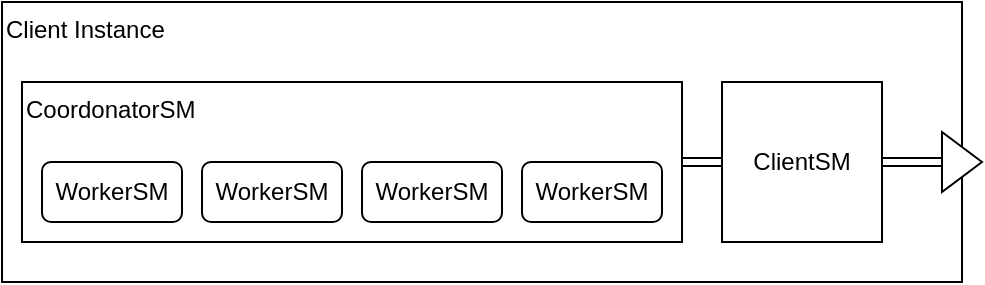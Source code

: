 <mxfile>
    <diagram id="TDNNtL3P45s_We0oL_m4" name="Page-1">
        <mxGraphModel dx="921" dy="554" grid="1" gridSize="10" guides="1" tooltips="1" connect="1" arrows="1" fold="1" page="1" pageScale="1" pageWidth="850" pageHeight="1100" math="0" shadow="0">
            <root>
                <mxCell id="0"/>
                <mxCell id="1" parent="0"/>
                <mxCell id="2" value="Client Instance" style="rounded=0;whiteSpace=wrap;html=1;align=left;verticalAlign=top;" vertex="1" parent="1">
                    <mxGeometry x="120" y="180" width="480" height="140" as="geometry"/>
                </mxCell>
                <mxCell id="3" value="" style="triangle;whiteSpace=wrap;html=1;" vertex="1" parent="1">
                    <mxGeometry x="590" y="245" width="20" height="30" as="geometry"/>
                </mxCell>
                <mxCell id="5" style="edgeStyle=none;html=1;shape=link;" edge="1" parent="1" source="4" target="3">
                    <mxGeometry relative="1" as="geometry"/>
                </mxCell>
                <mxCell id="4" value="ClientSM" style="whiteSpace=wrap;html=1;aspect=fixed;" vertex="1" parent="1">
                    <mxGeometry x="480" y="220" width="80" height="80" as="geometry"/>
                </mxCell>
                <mxCell id="12" style="edgeStyle=none;shape=link;html=1;exitX=1;exitY=0.5;exitDx=0;exitDy=0;entryX=0;entryY=0.5;entryDx=0;entryDy=0;" edge="1" parent="1" source="7" target="4">
                    <mxGeometry relative="1" as="geometry"/>
                </mxCell>
                <mxCell id="7" value="CoordonatorSM" style="rounded=0;whiteSpace=wrap;html=1;align=left;verticalAlign=top;" vertex="1" parent="1">
                    <mxGeometry x="130" y="220" width="330" height="80" as="geometry"/>
                </mxCell>
                <mxCell id="8" value="WorkerSM" style="rounded=1;whiteSpace=wrap;html=1;" vertex="1" parent="1">
                    <mxGeometry x="140" y="260" width="70" height="30" as="geometry"/>
                </mxCell>
                <mxCell id="9" value="WorkerSM" style="rounded=1;whiteSpace=wrap;html=1;" vertex="1" parent="1">
                    <mxGeometry x="300" y="260" width="70" height="30" as="geometry"/>
                </mxCell>
                <mxCell id="10" value="WorkerSM" style="rounded=1;whiteSpace=wrap;html=1;" vertex="1" parent="1">
                    <mxGeometry x="380" y="260" width="70" height="30" as="geometry"/>
                </mxCell>
                <mxCell id="11" value="WorkerSM" style="rounded=1;whiteSpace=wrap;html=1;" vertex="1" parent="1">
                    <mxGeometry x="220" y="260" width="70" height="30" as="geometry"/>
                </mxCell>
            </root>
        </mxGraphModel>
    </diagram>
</mxfile>